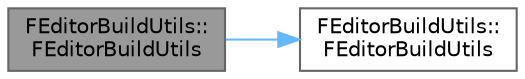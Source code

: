 digraph "FEditorBuildUtils::FEditorBuildUtils"
{
 // INTERACTIVE_SVG=YES
 // LATEX_PDF_SIZE
  bgcolor="transparent";
  edge [fontname=Helvetica,fontsize=10,labelfontname=Helvetica,labelfontsize=10];
  node [fontname=Helvetica,fontsize=10,shape=box,height=0.2,width=0.4];
  rankdir="LR";
  Node1 [id="Node000001",label="FEditorBuildUtils::\lFEditorBuildUtils",height=0.2,width=0.4,color="gray40", fillcolor="grey60", style="filled", fontcolor="black",tooltip=" "];
  Node1 -> Node2 [id="edge1_Node000001_Node000002",color="steelblue1",style="solid",tooltip=" "];
  Node2 [id="Node000002",label="FEditorBuildUtils::\lFEditorBuildUtils",height=0.2,width=0.4,color="grey40", fillcolor="white", style="filled",URL="$dd/dac/classFEditorBuildUtils.html#add04ff2a429fcaec3106daf005932d64",tooltip="Intentionally hide constructors, etc."];
}
